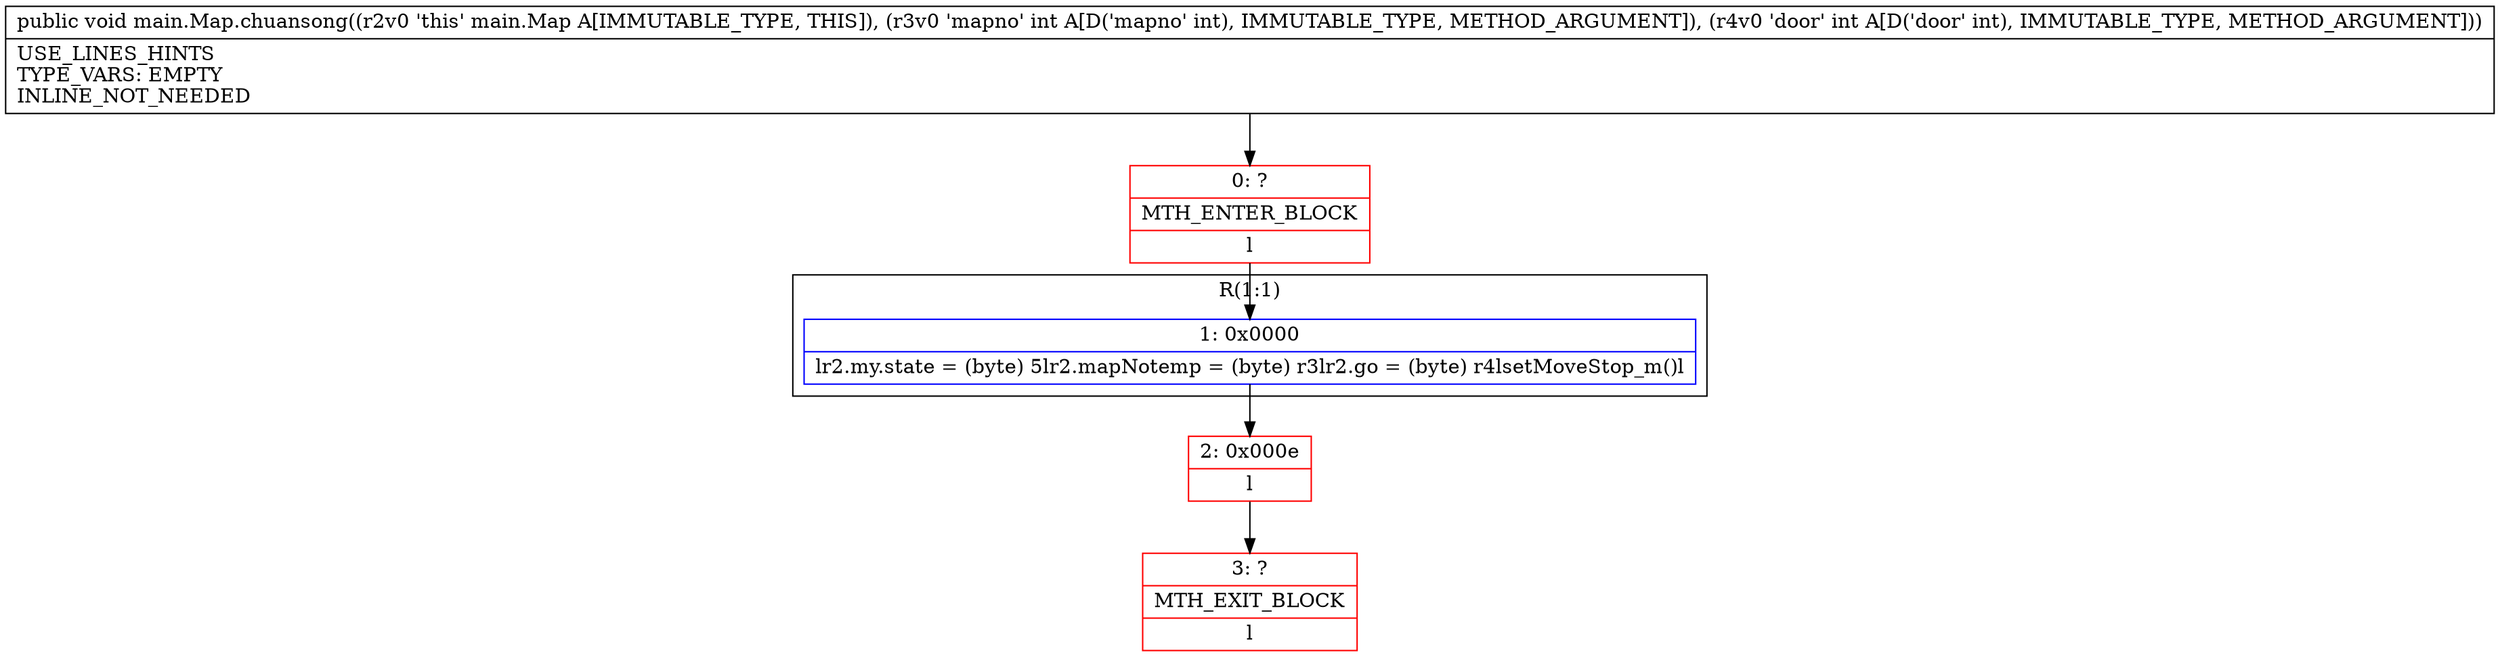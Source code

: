 digraph "CFG formain.Map.chuansong(II)V" {
subgraph cluster_Region_17025887 {
label = "R(1:1)";
node [shape=record,color=blue];
Node_1 [shape=record,label="{1\:\ 0x0000|lr2.my.state = (byte) 5lr2.mapNotemp = (byte) r3lr2.go = (byte) r4lsetMoveStop_m()l}"];
}
Node_0 [shape=record,color=red,label="{0\:\ ?|MTH_ENTER_BLOCK\l|l}"];
Node_2 [shape=record,color=red,label="{2\:\ 0x000e|l}"];
Node_3 [shape=record,color=red,label="{3\:\ ?|MTH_EXIT_BLOCK\l|l}"];
MethodNode[shape=record,label="{public void main.Map.chuansong((r2v0 'this' main.Map A[IMMUTABLE_TYPE, THIS]), (r3v0 'mapno' int A[D('mapno' int), IMMUTABLE_TYPE, METHOD_ARGUMENT]), (r4v0 'door' int A[D('door' int), IMMUTABLE_TYPE, METHOD_ARGUMENT]))  | USE_LINES_HINTS\lTYPE_VARS: EMPTY\lINLINE_NOT_NEEDED\l}"];
MethodNode -> Node_0;
Node_1 -> Node_2;
Node_0 -> Node_1;
Node_2 -> Node_3;
}

